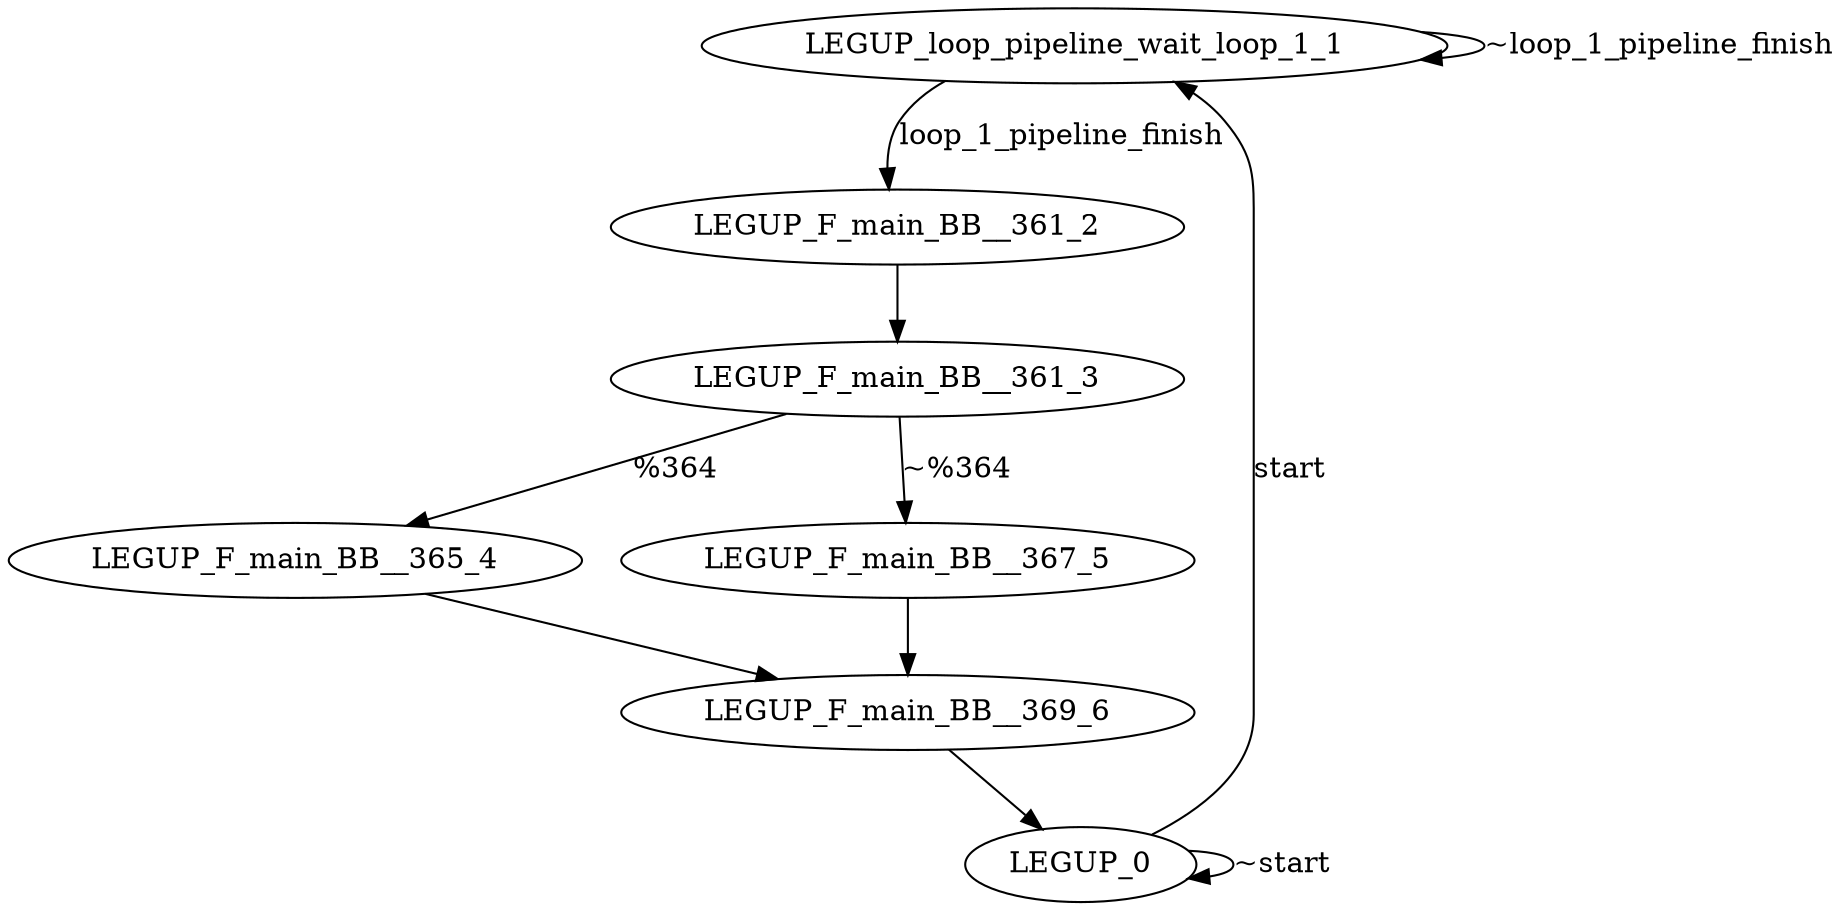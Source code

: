 digraph {
Node0x3fd7930[label="LEGUP_loop_pipeline_wait_loop_1_1"];
Node0x3fd7790[label="LEGUP_0"];
Node0x3fd7790 -> Node0x3fd7930[label="start"];
Node0x3fd7790 -> Node0x3fd7790[label="~start"];
Node0x3fd7ab0[label="LEGUP_F_main_BB__361_2"];
Node0x3fd7930 -> Node0x3fd7ab0[label="loop_1_pipeline_finish"];
Node0x3fd7930 -> Node0x3fd7930[label="~loop_1_pipeline_finish"];
Node0x40a7da0[label="LEGUP_F_main_BB__361_3"];
Node0x3fd7ab0 -> Node0x40a7da0;
Node0x3fd7c30[label="LEGUP_F_main_BB__365_4"];
Node0x40a7da0 -> Node0x3fd7c30[label="%364"];
Node0x3fd7db0[label="LEGUP_F_main_BB__367_5"];
Node0x40a7da0 -> Node0x3fd7db0[label="~%364"];
Node0x3fd7f30[label="LEGUP_F_main_BB__369_6"];
Node0x3fd7c30 -> Node0x3fd7f30;
Node0x3fd7db0 -> Node0x3fd7f30;
Node0x3fd7f30 -> Node0x3fd7790;
}
